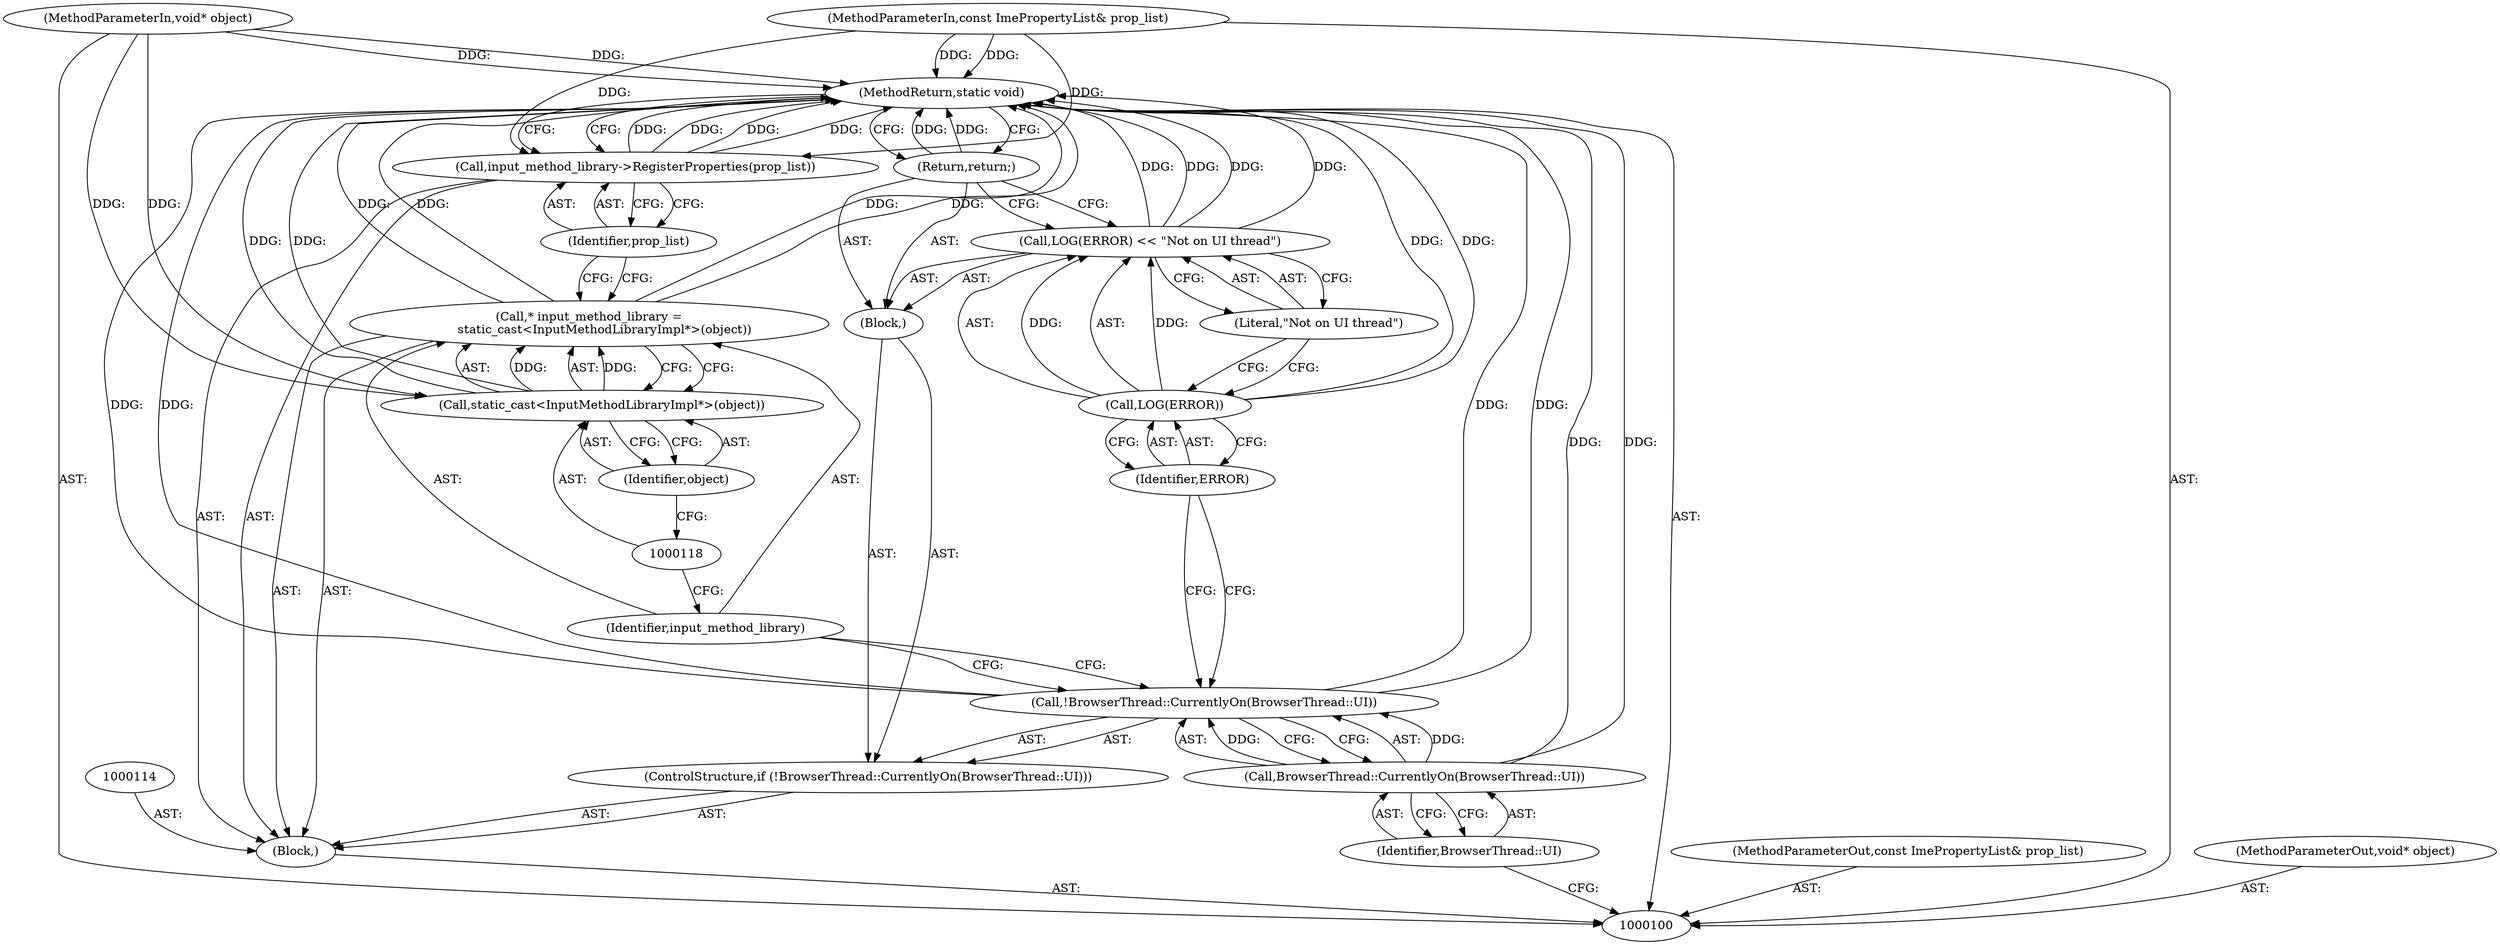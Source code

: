 digraph "1_Chrome_dc7b094a338c6c521f918f478e993f0f74bbea0d_26" {
"1000122" [label="(MethodReturn,static void)"];
"1000120" [label="(Call,input_method_library->RegisterProperties(prop_list))"];
"1000121" [label="(Identifier,prop_list)"];
"1000102" [label="(MethodParameterIn,const ImePropertyList& prop_list)"];
"1000163" [label="(MethodParameterOut,const ImePropertyList& prop_list)"];
"1000103" [label="(Block,)"];
"1000101" [label="(MethodParameterIn,void* object)"];
"1000162" [label="(MethodParameterOut,void* object)"];
"1000106" [label="(Call,BrowserThread::CurrentlyOn(BrowserThread::UI))"];
"1000107" [label="(Identifier,BrowserThread::UI)"];
"1000104" [label="(ControlStructure,if (!BrowserThread::CurrentlyOn(BrowserThread::UI)))"];
"1000108" [label="(Block,)"];
"1000105" [label="(Call,!BrowserThread::CurrentlyOn(BrowserThread::UI))"];
"1000111" [label="(Identifier,ERROR)"];
"1000112" [label="(Literal,\"Not on UI thread\")"];
"1000109" [label="(Call,LOG(ERROR) << \"Not on UI thread\")"];
"1000110" [label="(Call,LOG(ERROR))"];
"1000113" [label="(Return,return;)"];
"1000115" [label="(Call,* input_method_library =\n        static_cast<InputMethodLibraryImpl*>(object))"];
"1000116" [label="(Identifier,input_method_library)"];
"1000119" [label="(Identifier,object)"];
"1000117" [label="(Call,static_cast<InputMethodLibraryImpl*>(object))"];
"1000122" -> "1000100"  [label="AST: "];
"1000122" -> "1000113"  [label="CFG: "];
"1000122" -> "1000120"  [label="CFG: "];
"1000115" -> "1000122"  [label="DDG: "];
"1000115" -> "1000122"  [label="DDG: "];
"1000106" -> "1000122"  [label="DDG: "];
"1000105" -> "1000122"  [label="DDG: "];
"1000105" -> "1000122"  [label="DDG: "];
"1000102" -> "1000122"  [label="DDG: "];
"1000117" -> "1000122"  [label="DDG: "];
"1000120" -> "1000122"  [label="DDG: "];
"1000120" -> "1000122"  [label="DDG: "];
"1000101" -> "1000122"  [label="DDG: "];
"1000109" -> "1000122"  [label="DDG: "];
"1000109" -> "1000122"  [label="DDG: "];
"1000110" -> "1000122"  [label="DDG: "];
"1000113" -> "1000122"  [label="DDG: "];
"1000120" -> "1000103"  [label="AST: "];
"1000120" -> "1000121"  [label="CFG: "];
"1000121" -> "1000120"  [label="AST: "];
"1000122" -> "1000120"  [label="CFG: "];
"1000120" -> "1000122"  [label="DDG: "];
"1000120" -> "1000122"  [label="DDG: "];
"1000102" -> "1000120"  [label="DDG: "];
"1000121" -> "1000120"  [label="AST: "];
"1000121" -> "1000115"  [label="CFG: "];
"1000120" -> "1000121"  [label="CFG: "];
"1000102" -> "1000100"  [label="AST: "];
"1000102" -> "1000122"  [label="DDG: "];
"1000102" -> "1000120"  [label="DDG: "];
"1000163" -> "1000100"  [label="AST: "];
"1000103" -> "1000100"  [label="AST: "];
"1000104" -> "1000103"  [label="AST: "];
"1000114" -> "1000103"  [label="AST: "];
"1000115" -> "1000103"  [label="AST: "];
"1000120" -> "1000103"  [label="AST: "];
"1000101" -> "1000100"  [label="AST: "];
"1000101" -> "1000122"  [label="DDG: "];
"1000101" -> "1000117"  [label="DDG: "];
"1000162" -> "1000100"  [label="AST: "];
"1000106" -> "1000105"  [label="AST: "];
"1000106" -> "1000107"  [label="CFG: "];
"1000107" -> "1000106"  [label="AST: "];
"1000105" -> "1000106"  [label="CFG: "];
"1000106" -> "1000122"  [label="DDG: "];
"1000106" -> "1000105"  [label="DDG: "];
"1000107" -> "1000106"  [label="AST: "];
"1000107" -> "1000100"  [label="CFG: "];
"1000106" -> "1000107"  [label="CFG: "];
"1000104" -> "1000103"  [label="AST: "];
"1000105" -> "1000104"  [label="AST: "];
"1000108" -> "1000104"  [label="AST: "];
"1000108" -> "1000104"  [label="AST: "];
"1000109" -> "1000108"  [label="AST: "];
"1000113" -> "1000108"  [label="AST: "];
"1000105" -> "1000104"  [label="AST: "];
"1000105" -> "1000106"  [label="CFG: "];
"1000106" -> "1000105"  [label="AST: "];
"1000111" -> "1000105"  [label="CFG: "];
"1000116" -> "1000105"  [label="CFG: "];
"1000105" -> "1000122"  [label="DDG: "];
"1000105" -> "1000122"  [label="DDG: "];
"1000106" -> "1000105"  [label="DDG: "];
"1000111" -> "1000110"  [label="AST: "];
"1000111" -> "1000105"  [label="CFG: "];
"1000110" -> "1000111"  [label="CFG: "];
"1000112" -> "1000109"  [label="AST: "];
"1000112" -> "1000110"  [label="CFG: "];
"1000109" -> "1000112"  [label="CFG: "];
"1000109" -> "1000108"  [label="AST: "];
"1000109" -> "1000112"  [label="CFG: "];
"1000110" -> "1000109"  [label="AST: "];
"1000112" -> "1000109"  [label="AST: "];
"1000113" -> "1000109"  [label="CFG: "];
"1000109" -> "1000122"  [label="DDG: "];
"1000109" -> "1000122"  [label="DDG: "];
"1000110" -> "1000109"  [label="DDG: "];
"1000110" -> "1000109"  [label="AST: "];
"1000110" -> "1000111"  [label="CFG: "];
"1000111" -> "1000110"  [label="AST: "];
"1000112" -> "1000110"  [label="CFG: "];
"1000110" -> "1000122"  [label="DDG: "];
"1000110" -> "1000109"  [label="DDG: "];
"1000113" -> "1000108"  [label="AST: "];
"1000113" -> "1000109"  [label="CFG: "];
"1000122" -> "1000113"  [label="CFG: "];
"1000113" -> "1000122"  [label="DDG: "];
"1000115" -> "1000103"  [label="AST: "];
"1000115" -> "1000117"  [label="CFG: "];
"1000116" -> "1000115"  [label="AST: "];
"1000117" -> "1000115"  [label="AST: "];
"1000121" -> "1000115"  [label="CFG: "];
"1000115" -> "1000122"  [label="DDG: "];
"1000115" -> "1000122"  [label="DDG: "];
"1000117" -> "1000115"  [label="DDG: "];
"1000116" -> "1000115"  [label="AST: "];
"1000116" -> "1000105"  [label="CFG: "];
"1000118" -> "1000116"  [label="CFG: "];
"1000119" -> "1000117"  [label="AST: "];
"1000119" -> "1000118"  [label="CFG: "];
"1000117" -> "1000119"  [label="CFG: "];
"1000117" -> "1000115"  [label="AST: "];
"1000117" -> "1000119"  [label="CFG: "];
"1000118" -> "1000117"  [label="AST: "];
"1000119" -> "1000117"  [label="AST: "];
"1000115" -> "1000117"  [label="CFG: "];
"1000117" -> "1000122"  [label="DDG: "];
"1000117" -> "1000115"  [label="DDG: "];
"1000101" -> "1000117"  [label="DDG: "];
}
